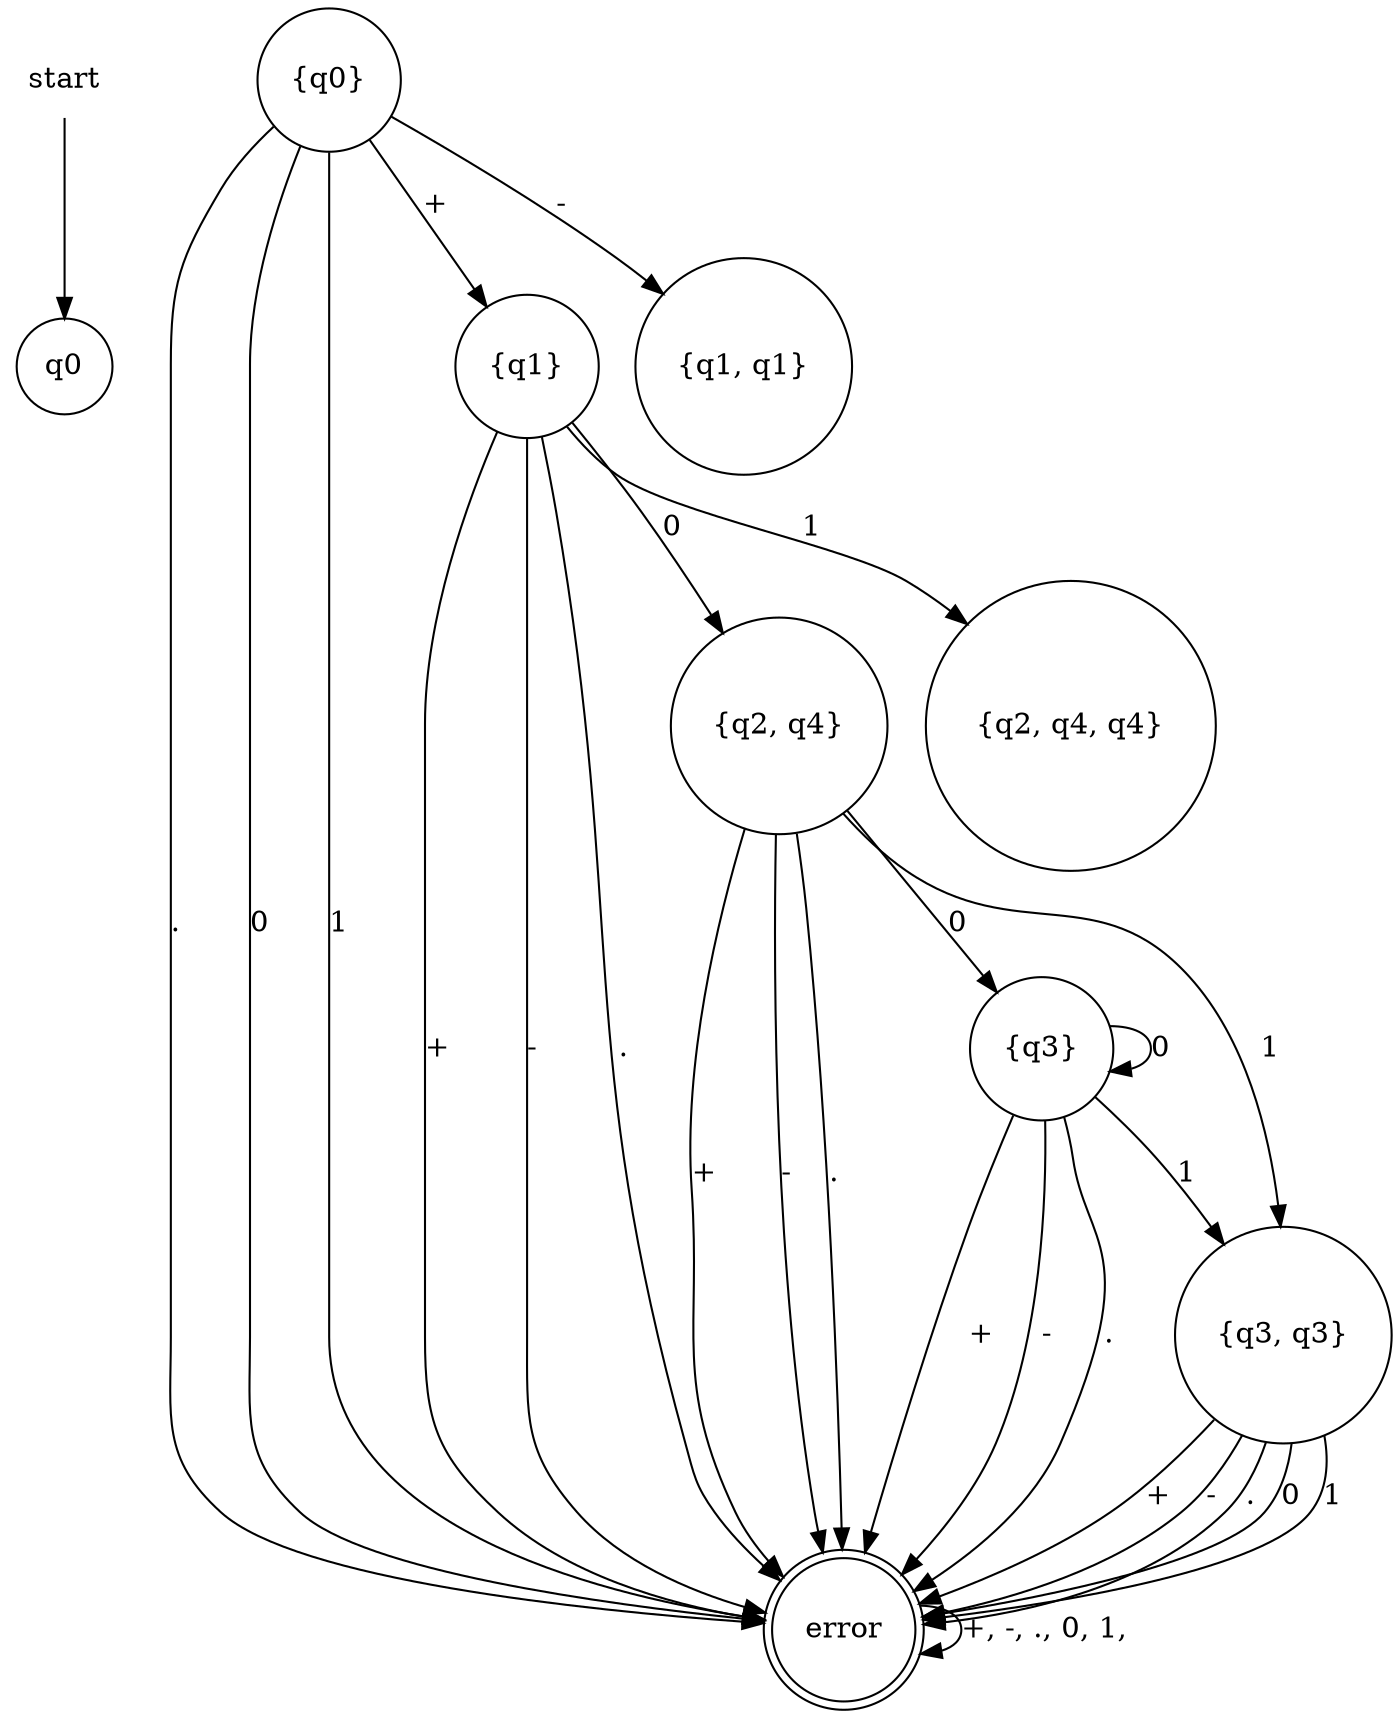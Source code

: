digraph automaton {
    node [shape=none]; start;
    node [shape=doublecircle]; error;
    node [shape=circle];
    start -> {q0};
    "error" -> "error" [label="+, -, ., 0, 1, "];
    "{q0}" -> "{q1}" [label="+"];
    "{q1}" -> "error" [label="+"];
    "{q1}" -> "error" [label="-"];
    "{q1}" -> "error" [label="."];
    "{q1}" -> "{q2, q4}" [label="0"];
    "{q2, q4}" -> "error" [label="+"];
    "{q2, q4}" -> "error" [label="-"];
    "{q2, q4}" -> "error" [label="."];
    "{q2, q4}" -> "{q3}" [label="0"];
    "{q3}" -> "error" [label="+"];
    "{q3}" -> "error" [label="-"];
    "{q3}" -> "error" [label="."];
    "{q3}" -> "{q3}" [label="0"];
    "{q3}" -> "{q3, q3}" [label="1"];
    "{q3, q3}" -> "error" [label="+"];
    "{q3, q3}" -> "error" [label="-"];
    "{q3, q3}" -> "error" [label="."];
    "{q3, q3}" -> "error" [label="0"];
    "{q3, q3}" -> "error" [label="1"];
    "{q2, q4}" -> "{q3, q3}" [label="1"];
    "{q1}" -> "{q2, q4, q4}" [label="1"];
    "{q0}" -> "{q1, q1}" [label="-"];
    "{q0}" -> "error" [label="."];
    "{q0}" -> "error" [label="0"];
    "{q0}" -> "error" [label="1"];
}
